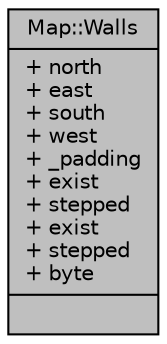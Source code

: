 digraph "Map::Walls"
{
 // LATEX_PDF_SIZE
  edge [fontname="Helvetica",fontsize="10",labelfontname="Helvetica",labelfontsize="10"];
  node [fontname="Helvetica",fontsize="10",shape=record];
  Node1 [label="{Map::Walls\n|+ north\l+ east\l+ south\l+ west\l+ _padding\l+ exist\l+ stepped\l+ exist\l+ stepped\l+ byte\l|}",height=0.2,width=0.4,color="black", fillcolor="grey75", style="filled", fontcolor="black",tooltip=" "];
}
